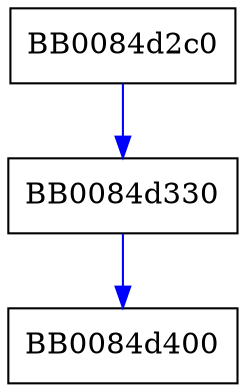 digraph sha512_block_data_order_xop {
  node [shape="box"];
  graph [splines=ortho];
  BB0084d2c0 -> BB0084d330 [color="blue"];
  BB0084d330 -> BB0084d400 [color="blue"];
}